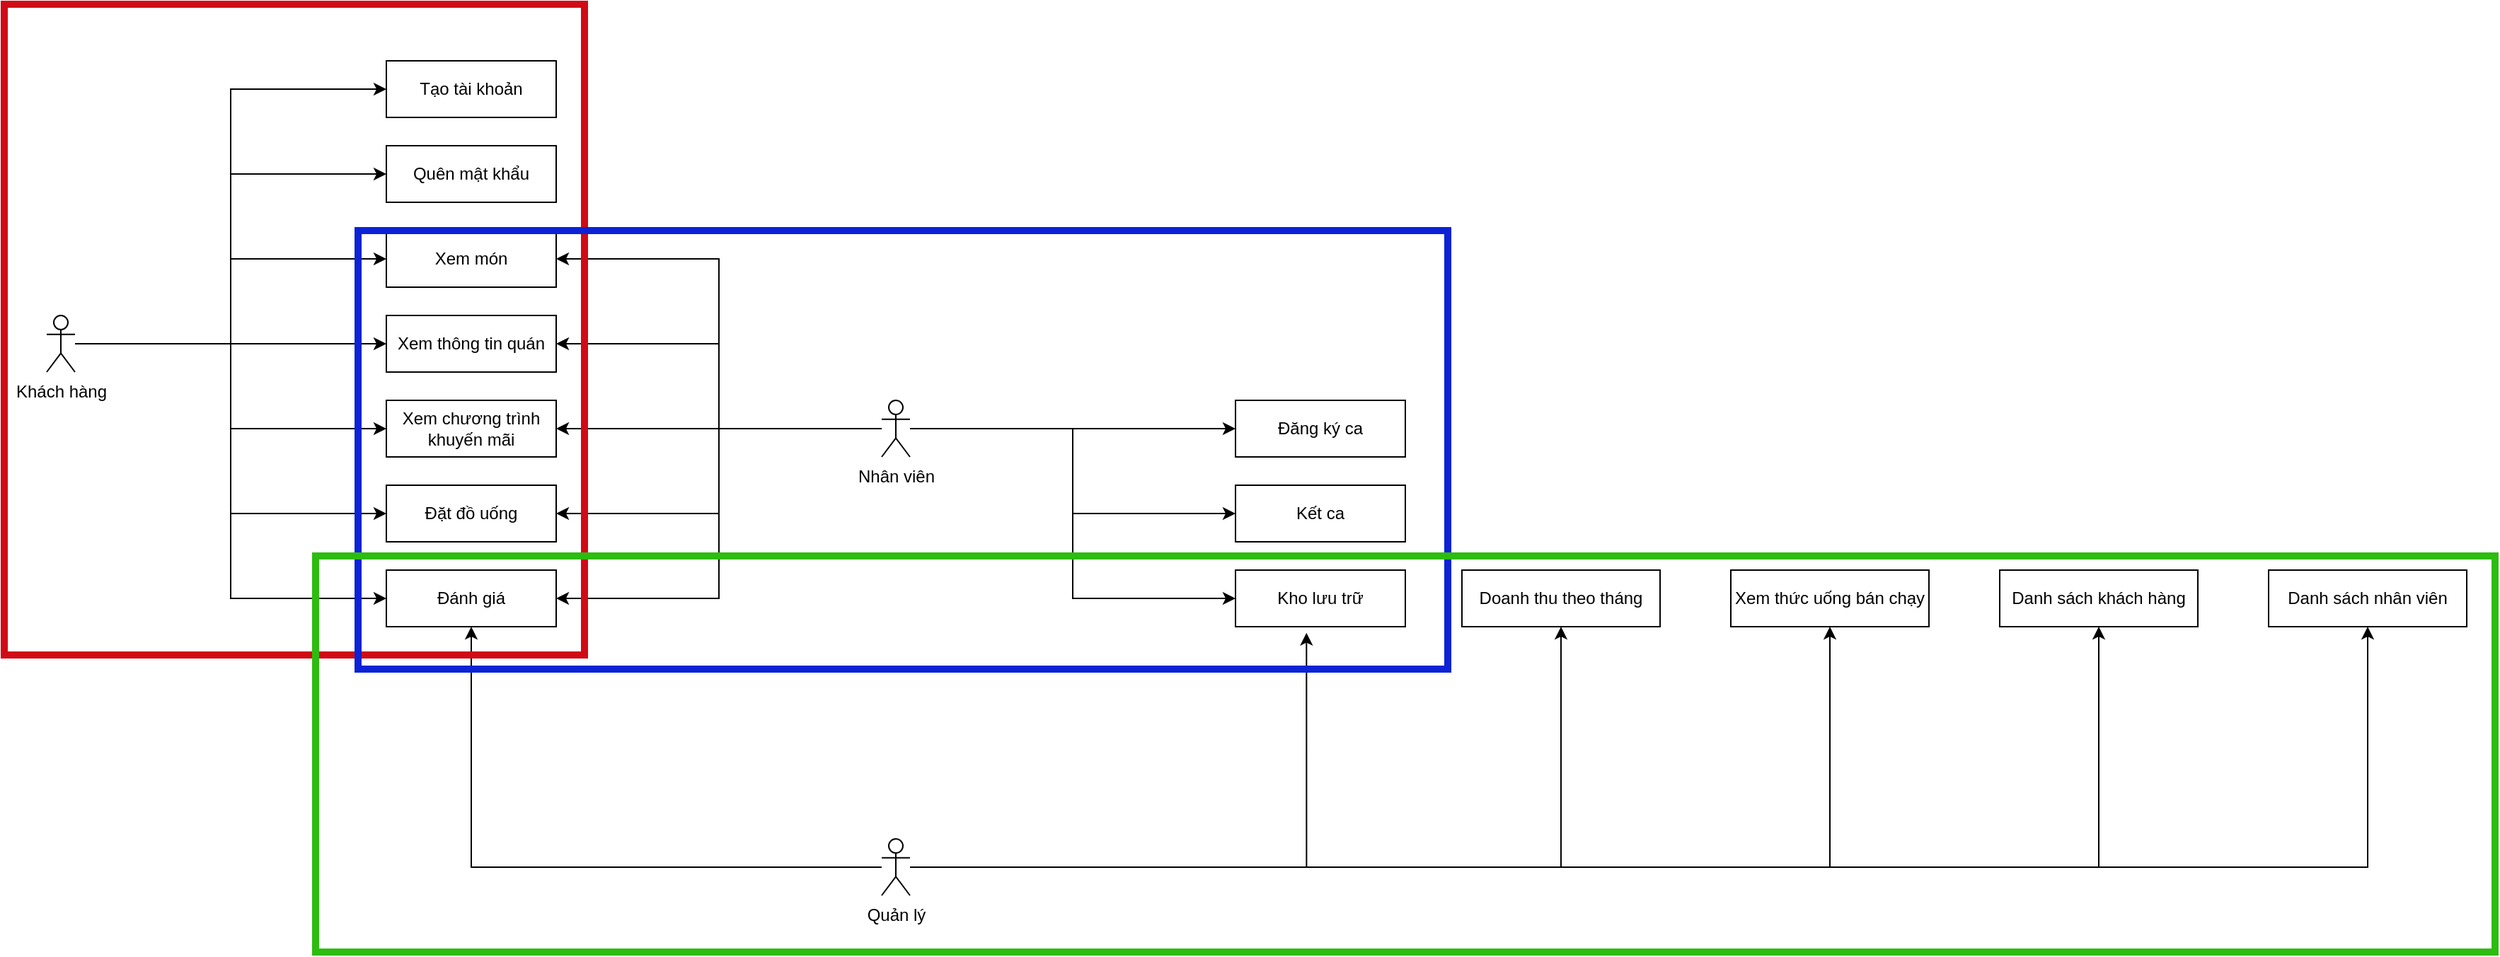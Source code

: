 <mxfile version="24.8.4">
  <diagram name="Page-1" id="pYs3e-e_6G1K7Ac9q6PP">
    <mxGraphModel dx="2206" dy="1148" grid="1" gridSize="10" guides="1" tooltips="1" connect="1" arrows="1" fold="1" page="1" pageScale="1" pageWidth="850" pageHeight="1100" math="0" shadow="0">
      <root>
        <mxCell id="0" />
        <mxCell id="1" parent="0" />
        <mxCell id="6qlTt5MBjgbb_atxeeEQ-15" style="edgeStyle=orthogonalEdgeStyle;rounded=0;orthogonalLoop=1;jettySize=auto;html=1;entryX=0;entryY=0.5;entryDx=0;entryDy=0;" edge="1" parent="1" source="6qlTt5MBjgbb_atxeeEQ-1" target="6qlTt5MBjgbb_atxeeEQ-7">
          <mxGeometry relative="1" as="geometry" />
        </mxCell>
        <mxCell id="6qlTt5MBjgbb_atxeeEQ-16" style="edgeStyle=orthogonalEdgeStyle;rounded=0;orthogonalLoop=1;jettySize=auto;html=1;entryX=0;entryY=0.5;entryDx=0;entryDy=0;" edge="1" parent="1" source="6qlTt5MBjgbb_atxeeEQ-1" target="6qlTt5MBjgbb_atxeeEQ-8">
          <mxGeometry relative="1" as="geometry" />
        </mxCell>
        <mxCell id="6qlTt5MBjgbb_atxeeEQ-17" style="edgeStyle=orthogonalEdgeStyle;rounded=0;orthogonalLoop=1;jettySize=auto;html=1;entryX=0;entryY=0.5;entryDx=0;entryDy=0;" edge="1" parent="1" source="6qlTt5MBjgbb_atxeeEQ-1" target="6qlTt5MBjgbb_atxeeEQ-9">
          <mxGeometry relative="1" as="geometry" />
        </mxCell>
        <mxCell id="6qlTt5MBjgbb_atxeeEQ-18" style="edgeStyle=orthogonalEdgeStyle;rounded=0;orthogonalLoop=1;jettySize=auto;html=1;" edge="1" parent="1" source="6qlTt5MBjgbb_atxeeEQ-1" target="6qlTt5MBjgbb_atxeeEQ-10">
          <mxGeometry relative="1" as="geometry" />
        </mxCell>
        <mxCell id="6qlTt5MBjgbb_atxeeEQ-19" style="edgeStyle=orthogonalEdgeStyle;rounded=0;orthogonalLoop=1;jettySize=auto;html=1;entryX=0;entryY=0.5;entryDx=0;entryDy=0;" edge="1" parent="1" source="6qlTt5MBjgbb_atxeeEQ-1" target="6qlTt5MBjgbb_atxeeEQ-11">
          <mxGeometry relative="1" as="geometry" />
        </mxCell>
        <mxCell id="6qlTt5MBjgbb_atxeeEQ-20" style="edgeStyle=orthogonalEdgeStyle;rounded=0;orthogonalLoop=1;jettySize=auto;html=1;entryX=0;entryY=0.5;entryDx=0;entryDy=0;" edge="1" parent="1" source="6qlTt5MBjgbb_atxeeEQ-1" target="6qlTt5MBjgbb_atxeeEQ-12">
          <mxGeometry relative="1" as="geometry" />
        </mxCell>
        <mxCell id="6qlTt5MBjgbb_atxeeEQ-21" style="edgeStyle=orthogonalEdgeStyle;rounded=0;orthogonalLoop=1;jettySize=auto;html=1;entryX=0;entryY=0.5;entryDx=0;entryDy=0;" edge="1" parent="1" source="6qlTt5MBjgbb_atxeeEQ-1" target="6qlTt5MBjgbb_atxeeEQ-14">
          <mxGeometry relative="1" as="geometry" />
        </mxCell>
        <mxCell id="6qlTt5MBjgbb_atxeeEQ-1" value="Khách hàng" style="shape=umlActor;verticalLabelPosition=bottom;verticalAlign=top;html=1;outlineConnect=0;" vertex="1" parent="1">
          <mxGeometry x="190" y="300" width="20" height="40" as="geometry" />
        </mxCell>
        <mxCell id="6qlTt5MBjgbb_atxeeEQ-7" value="Tạo tài khoản" style="rounded=0;whiteSpace=wrap;html=1;" vertex="1" parent="1">
          <mxGeometry x="430" y="120" width="120" height="40" as="geometry" />
        </mxCell>
        <mxCell id="6qlTt5MBjgbb_atxeeEQ-8" value="Quên mật khẩu&lt;span style=&quot;color: rgba(0, 0, 0, 0); font-family: monospace; font-size: 0px; text-align: start; text-wrap-mode: nowrap;&quot;&gt;%3CmxGraphModel%3E%3Croot%3E%3CmxCell%20id%3D%220%22%2F%3E%3CmxCell%20id%3D%221%22%20parent%3D%220%22%2F%3E%3CmxCell%20id%3D%222%22%20value%3D%22T%E1%BA%A1o%20t%C3%A0i%20kho%E1%BA%A3n%22%20style%3D%22rounded%3D0%3BwhiteSpace%3Dwrap%3Bhtml%3D1%3B%22%20vertex%3D%221%22%20parent%3D%221%22%3E%3CmxGeometry%20x%3D%22280%22%20y%3D%22600%22%20width%3D%22120%22%20height%3D%2240%22%20as%3D%22geometry%22%2F%3E%3C%2FmxCell%3E%3C%2Froot%3E%3C%2FmxGraphModel%3E&lt;/span&gt;" style="rounded=0;whiteSpace=wrap;html=1;" vertex="1" parent="1">
          <mxGeometry x="430" y="180" width="120" height="40" as="geometry" />
        </mxCell>
        <mxCell id="6qlTt5MBjgbb_atxeeEQ-9" value="Xem món" style="rounded=0;whiteSpace=wrap;html=1;" vertex="1" parent="1">
          <mxGeometry x="430" y="240" width="120" height="40" as="geometry" />
        </mxCell>
        <mxCell id="6qlTt5MBjgbb_atxeeEQ-10" value="Xem thông tin quán" style="rounded=0;whiteSpace=wrap;html=1;" vertex="1" parent="1">
          <mxGeometry x="430" y="300" width="120" height="40" as="geometry" />
        </mxCell>
        <mxCell id="6qlTt5MBjgbb_atxeeEQ-11" value="Xem chương trình khuyến mãi" style="rounded=0;whiteSpace=wrap;html=1;" vertex="1" parent="1">
          <mxGeometry x="430" y="360" width="120" height="40" as="geometry" />
        </mxCell>
        <mxCell id="6qlTt5MBjgbb_atxeeEQ-12" value="Đặt đồ uống" style="rounded=0;whiteSpace=wrap;html=1;" vertex="1" parent="1">
          <mxGeometry x="430" y="420" width="120" height="40" as="geometry" />
        </mxCell>
        <mxCell id="6qlTt5MBjgbb_atxeeEQ-14" value="Đánh giá" style="rounded=0;whiteSpace=wrap;html=1;" vertex="1" parent="1">
          <mxGeometry x="430" y="480" width="120" height="40" as="geometry" />
        </mxCell>
        <mxCell id="6qlTt5MBjgbb_atxeeEQ-24" style="edgeStyle=orthogonalEdgeStyle;rounded=0;orthogonalLoop=1;jettySize=auto;html=1;entryX=1;entryY=0.5;entryDx=0;entryDy=0;" edge="1" parent="1" source="6qlTt5MBjgbb_atxeeEQ-23" target="6qlTt5MBjgbb_atxeeEQ-11">
          <mxGeometry relative="1" as="geometry" />
        </mxCell>
        <mxCell id="6qlTt5MBjgbb_atxeeEQ-25" style="edgeStyle=orthogonalEdgeStyle;rounded=0;orthogonalLoop=1;jettySize=auto;html=1;entryX=1;entryY=0.5;entryDx=0;entryDy=0;" edge="1" parent="1" source="6qlTt5MBjgbb_atxeeEQ-23" target="6qlTt5MBjgbb_atxeeEQ-12">
          <mxGeometry relative="1" as="geometry" />
        </mxCell>
        <mxCell id="6qlTt5MBjgbb_atxeeEQ-26" style="edgeStyle=orthogonalEdgeStyle;rounded=0;orthogonalLoop=1;jettySize=auto;html=1;entryX=1;entryY=0.5;entryDx=0;entryDy=0;" edge="1" parent="1" source="6qlTt5MBjgbb_atxeeEQ-23" target="6qlTt5MBjgbb_atxeeEQ-10">
          <mxGeometry relative="1" as="geometry" />
        </mxCell>
        <mxCell id="6qlTt5MBjgbb_atxeeEQ-31" style="edgeStyle=orthogonalEdgeStyle;rounded=0;orthogonalLoop=1;jettySize=auto;html=1;entryX=1;entryY=0.5;entryDx=0;entryDy=0;" edge="1" parent="1" source="6qlTt5MBjgbb_atxeeEQ-23" target="6qlTt5MBjgbb_atxeeEQ-9">
          <mxGeometry relative="1" as="geometry" />
        </mxCell>
        <mxCell id="6qlTt5MBjgbb_atxeeEQ-32" style="edgeStyle=orthogonalEdgeStyle;rounded=0;orthogonalLoop=1;jettySize=auto;html=1;entryX=1;entryY=0.5;entryDx=0;entryDy=0;" edge="1" parent="1" source="6qlTt5MBjgbb_atxeeEQ-23" target="6qlTt5MBjgbb_atxeeEQ-14">
          <mxGeometry relative="1" as="geometry" />
        </mxCell>
        <mxCell id="6qlTt5MBjgbb_atxeeEQ-33" style="edgeStyle=orthogonalEdgeStyle;rounded=0;orthogonalLoop=1;jettySize=auto;html=1;entryX=0;entryY=0.5;entryDx=0;entryDy=0;" edge="1" parent="1" source="6qlTt5MBjgbb_atxeeEQ-23" target="6qlTt5MBjgbb_atxeeEQ-29">
          <mxGeometry relative="1" as="geometry" />
        </mxCell>
        <mxCell id="6qlTt5MBjgbb_atxeeEQ-34" style="edgeStyle=orthogonalEdgeStyle;rounded=0;orthogonalLoop=1;jettySize=auto;html=1;entryX=0;entryY=0.5;entryDx=0;entryDy=0;" edge="1" parent="1" source="6qlTt5MBjgbb_atxeeEQ-23" target="6qlTt5MBjgbb_atxeeEQ-30">
          <mxGeometry relative="1" as="geometry" />
        </mxCell>
        <mxCell id="6qlTt5MBjgbb_atxeeEQ-60" style="edgeStyle=orthogonalEdgeStyle;rounded=0;orthogonalLoop=1;jettySize=auto;html=1;entryX=0;entryY=0.5;entryDx=0;entryDy=0;" edge="1" parent="1" source="6qlTt5MBjgbb_atxeeEQ-23" target="6qlTt5MBjgbb_atxeeEQ-27">
          <mxGeometry relative="1" as="geometry" />
        </mxCell>
        <mxCell id="6qlTt5MBjgbb_atxeeEQ-23" value="Nhân viên" style="shape=umlActor;verticalLabelPosition=bottom;verticalAlign=top;html=1;outlineConnect=0;" vertex="1" parent="1">
          <mxGeometry x="780" y="360" width="20" height="40" as="geometry" />
        </mxCell>
        <mxCell id="6qlTt5MBjgbb_atxeeEQ-27" value="Kết ca" style="rounded=0;whiteSpace=wrap;html=1;" vertex="1" parent="1">
          <mxGeometry x="1030" y="420" width="120" height="40" as="geometry" />
        </mxCell>
        <mxCell id="6qlTt5MBjgbb_atxeeEQ-29" value="Đăng ký ca" style="rounded=0;whiteSpace=wrap;html=1;" vertex="1" parent="1">
          <mxGeometry x="1030" y="360" width="120" height="40" as="geometry" />
        </mxCell>
        <mxCell id="6qlTt5MBjgbb_atxeeEQ-30" value="Kho lưu trữ" style="rounded=0;whiteSpace=wrap;html=1;" vertex="1" parent="1">
          <mxGeometry x="1030" y="480" width="120" height="40" as="geometry" />
        </mxCell>
        <mxCell id="6qlTt5MBjgbb_atxeeEQ-37" style="edgeStyle=orthogonalEdgeStyle;rounded=0;orthogonalLoop=1;jettySize=auto;html=1;entryX=0.5;entryY=1;entryDx=0;entryDy=0;" edge="1" parent="1" source="6qlTt5MBjgbb_atxeeEQ-35" target="6qlTt5MBjgbb_atxeeEQ-14">
          <mxGeometry relative="1" as="geometry" />
        </mxCell>
        <mxCell id="6qlTt5MBjgbb_atxeeEQ-53" style="edgeStyle=orthogonalEdgeStyle;rounded=0;orthogonalLoop=1;jettySize=auto;html=1;entryX=0.5;entryY=1;entryDx=0;entryDy=0;" edge="1" parent="1" source="6qlTt5MBjgbb_atxeeEQ-35" target="6qlTt5MBjgbb_atxeeEQ-42">
          <mxGeometry relative="1" as="geometry" />
        </mxCell>
        <mxCell id="6qlTt5MBjgbb_atxeeEQ-56" style="edgeStyle=orthogonalEdgeStyle;rounded=0;orthogonalLoop=1;jettySize=auto;html=1;entryX=0.5;entryY=1;entryDx=0;entryDy=0;" edge="1" parent="1" source="6qlTt5MBjgbb_atxeeEQ-35" target="6qlTt5MBjgbb_atxeeEQ-40">
          <mxGeometry relative="1" as="geometry" />
        </mxCell>
        <mxCell id="6qlTt5MBjgbb_atxeeEQ-57" style="edgeStyle=orthogonalEdgeStyle;rounded=0;orthogonalLoop=1;jettySize=auto;html=1;entryX=0.5;entryY=1;entryDx=0;entryDy=0;" edge="1" parent="1" source="6qlTt5MBjgbb_atxeeEQ-35" target="6qlTt5MBjgbb_atxeeEQ-38">
          <mxGeometry relative="1" as="geometry" />
        </mxCell>
        <mxCell id="6qlTt5MBjgbb_atxeeEQ-35" value="Quản lý" style="shape=umlActor;verticalLabelPosition=bottom;verticalAlign=top;html=1;outlineConnect=0;" vertex="1" parent="1">
          <mxGeometry x="780" y="670" width="20" height="40" as="geometry" />
        </mxCell>
        <mxCell id="6qlTt5MBjgbb_atxeeEQ-38" value="Danh sách khách hàng" style="rounded=0;whiteSpace=wrap;html=1;" vertex="1" parent="1">
          <mxGeometry x="1570" y="480" width="140" height="40" as="geometry" />
        </mxCell>
        <mxCell id="6qlTt5MBjgbb_atxeeEQ-40" value="Xem thức uống bán chạy" style="rounded=0;whiteSpace=wrap;html=1;" vertex="1" parent="1">
          <mxGeometry x="1380" y="480" width="140" height="40" as="geometry" />
        </mxCell>
        <mxCell id="6qlTt5MBjgbb_atxeeEQ-42" value="Doanh thu theo tháng" style="rounded=0;whiteSpace=wrap;html=1;" vertex="1" parent="1">
          <mxGeometry x="1190" y="480" width="140" height="40" as="geometry" />
        </mxCell>
        <mxCell id="6qlTt5MBjgbb_atxeeEQ-43" value="Danh sách nhân viên" style="rounded=0;whiteSpace=wrap;html=1;" vertex="1" parent="1">
          <mxGeometry x="1760" y="480" width="140" height="40" as="geometry" />
        </mxCell>
        <mxCell id="6qlTt5MBjgbb_atxeeEQ-51" style="edgeStyle=orthogonalEdgeStyle;rounded=0;orthogonalLoop=1;jettySize=auto;html=1;entryX=0.418;entryY=1.108;entryDx=0;entryDy=0;entryPerimeter=0;" edge="1" parent="1" source="6qlTt5MBjgbb_atxeeEQ-35" target="6qlTt5MBjgbb_atxeeEQ-30">
          <mxGeometry relative="1" as="geometry" />
        </mxCell>
        <mxCell id="6qlTt5MBjgbb_atxeeEQ-58" style="edgeStyle=orthogonalEdgeStyle;rounded=0;orthogonalLoop=1;jettySize=auto;html=1;entryX=0.5;entryY=1;entryDx=0;entryDy=0;" edge="1" parent="1" source="6qlTt5MBjgbb_atxeeEQ-35" target="6qlTt5MBjgbb_atxeeEQ-43">
          <mxGeometry relative="1" as="geometry" />
        </mxCell>
        <mxCell id="6qlTt5MBjgbb_atxeeEQ-61" value="" style="rounded=0;whiteSpace=wrap;html=1;fillColor=none;strokeColor=#d00b15;strokeWidth=5;" vertex="1" parent="1">
          <mxGeometry x="160" y="80" width="410" height="460" as="geometry" />
        </mxCell>
        <mxCell id="6qlTt5MBjgbb_atxeeEQ-62" value="" style="rounded=0;whiteSpace=wrap;html=1;fillColor=none;strokeColor=#0b23d5;strokeWidth=5;" vertex="1" parent="1">
          <mxGeometry x="410" y="240" width="770" height="310" as="geometry" />
        </mxCell>
        <mxCell id="6qlTt5MBjgbb_atxeeEQ-63" value="" style="rounded=0;whiteSpace=wrap;html=1;fillColor=none;strokeColor=#2dbc10;strokeWidth=5;" vertex="1" parent="1">
          <mxGeometry x="380" y="470" width="1540" height="280" as="geometry" />
        </mxCell>
      </root>
    </mxGraphModel>
  </diagram>
</mxfile>
